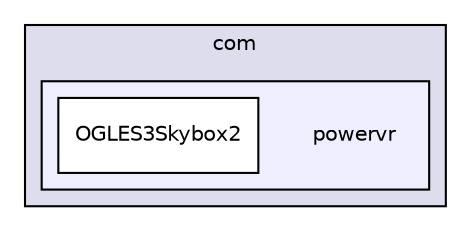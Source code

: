 digraph "PVR/SDK_3.4/Examples/Advanced/Skybox2/OGLES3/Build/Android/src/com/powervr" {
  compound=true
  node [ fontsize="10", fontname="Helvetica"];
  edge [ labelfontsize="10", labelfontname="Helvetica"];
  subgraph clusterdir_c581546cbdf9a3650e996ef47fcba689 {
    graph [ bgcolor="#ddddee", pencolor="black", label="com" fontname="Helvetica", fontsize="10", URL="dir_c581546cbdf9a3650e996ef47fcba689.html"]
  subgraph clusterdir_c0c75ec044ab066c572cbae6d574d658 {
    graph [ bgcolor="#eeeeff", pencolor="black", label="" URL="dir_c0c75ec044ab066c572cbae6d574d658.html"];
    dir_c0c75ec044ab066c572cbae6d574d658 [shape=plaintext label="powervr"];
    dir_e7384b75747469c48851dd4461001b80 [shape=box label="OGLES3Skybox2" color="black" fillcolor="white" style="filled" URL="dir_e7384b75747469c48851dd4461001b80.html"];
  }
  }
}
